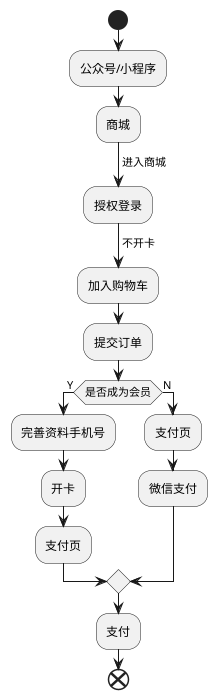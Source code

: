 @startuml
start
:公众号/小程序;
:商城;
-> 进入商城;
:授权登录;
-> 不开卡;
:加入购物车;
:提交订单;

if(是否成为会员) then(Y)
	:完善资料手机号;
	:开卡;
	:支付页;
else (N)
	:支付页;
	:微信支付;
endif
:支付;


end
@enduml